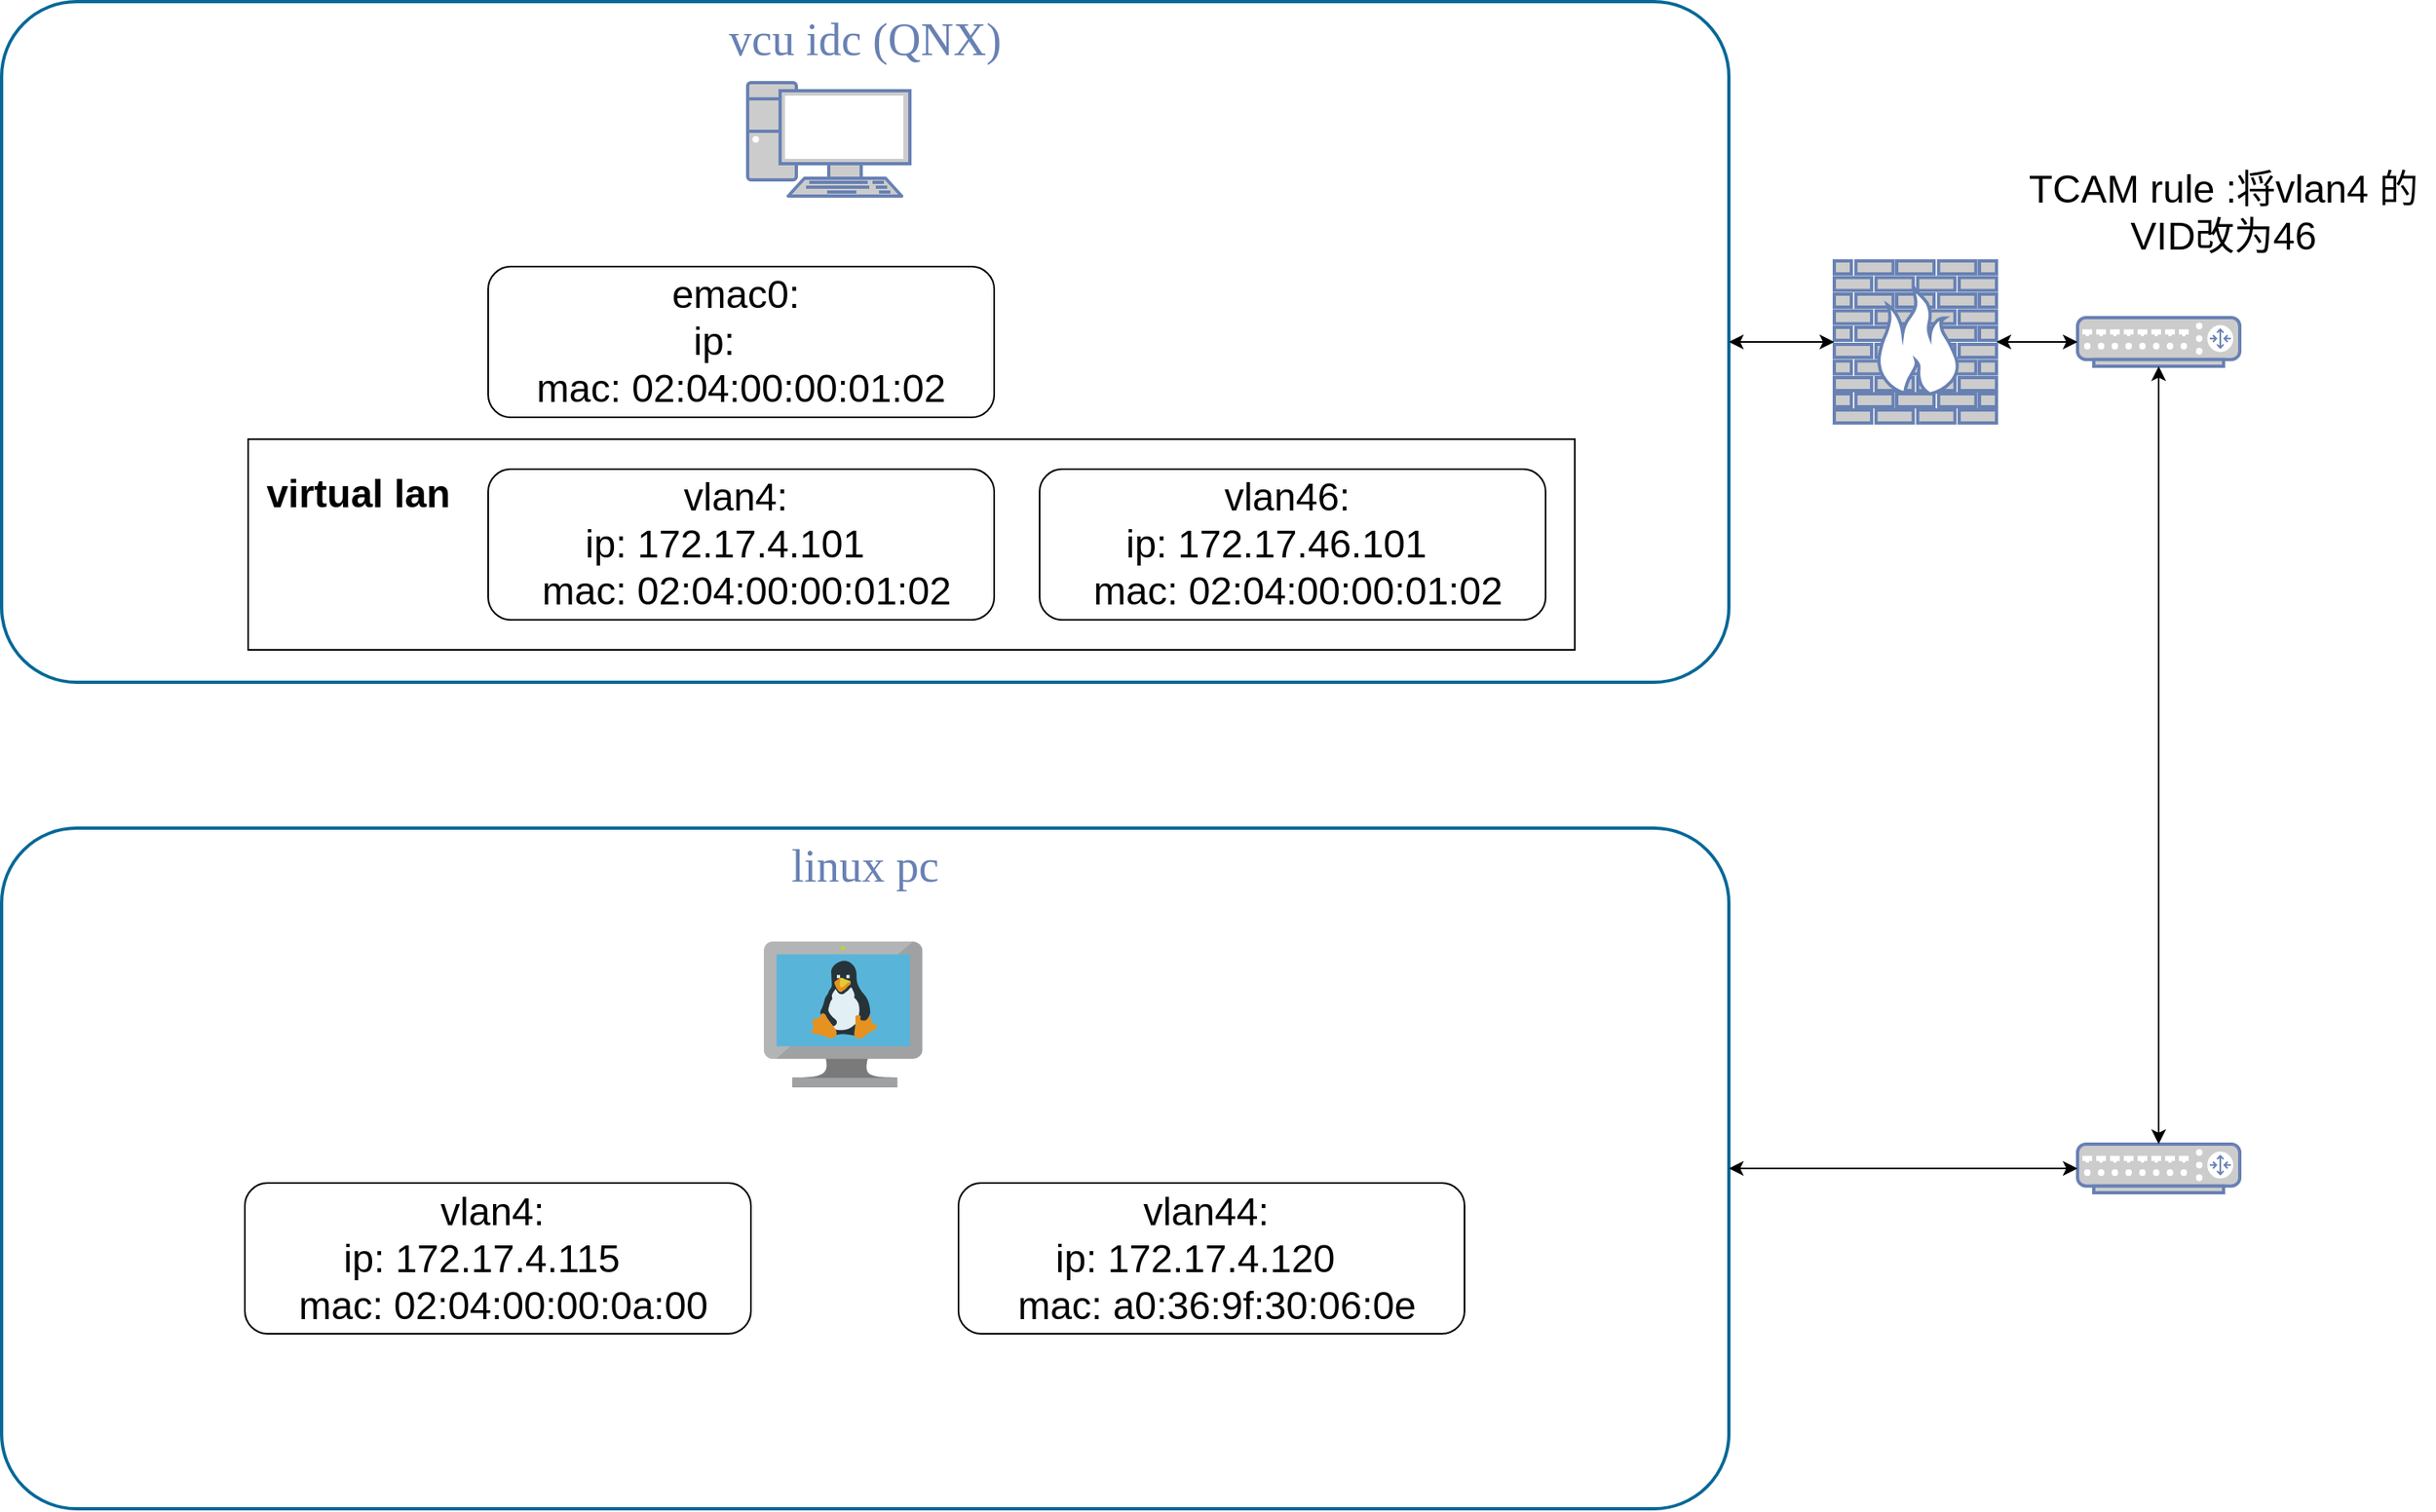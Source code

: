 <mxfile version="22.1.7" type="github">
  <diagram name="Page-1" id="bfe91b75-5d2c-26a0-9c1d-138518896778">
    <mxGraphModel dx="2056" dy="1146" grid="1" gridSize="10" guides="1" tooltips="1" connect="1" arrows="1" fold="1" page="1" pageScale="1" pageWidth="1100" pageHeight="850" background="none" math="0" shadow="0">
      <root>
        <mxCell id="0" />
        <mxCell id="1" parent="0" />
        <mxCell id="HTmOLv7qJEctIhOdHriU-25" value="" style="rounded=0;whiteSpace=wrap;html=1;fillColor=none;" vertex="1" parent="1">
          <mxGeometry x="302" y="320" width="818" height="130" as="geometry" />
        </mxCell>
        <mxCell id="7c3789c024ecab99-78" value="vcu idc (QNX)" style="rounded=1;whiteSpace=wrap;html=1;shadow=0;comic=0;strokeColor=#036897;strokeWidth=2;fillColor=none;fontFamily=Verdana;fontSize=28;fontColor=#6881B3;align=center;arcSize=11;verticalAlign=top;" parent="1" vertex="1">
          <mxGeometry x="150" y="50" width="1065" height="420" as="geometry" />
        </mxCell>
        <mxCell id="7c3789c024ecab99-10" value="" style="fontColor=#0066CC;verticalAlign=top;verticalLabelPosition=bottom;labelPosition=center;align=center;html=1;fillColor=#CCCCCC;strokeColor=#6881B3;gradientColor=none;gradientDirection=north;strokeWidth=2;shape=mxgraph.networks.router;rounded=0;shadow=0;comic=0;" parent="1" vertex="1">
          <mxGeometry x="1430" y="755" width="100" height="30" as="geometry" />
        </mxCell>
        <mxCell id="7c3789c024ecab99-1" value="" style="fontColor=#0066CC;verticalAlign=top;verticalLabelPosition=bottom;labelPosition=center;align=center;html=1;fillColor=#CCCCCC;strokeColor=#6881B3;gradientColor=none;gradientDirection=north;strokeWidth=2;shape=mxgraph.networks.pc;rounded=0;shadow=0;comic=0;" parent="1" vertex="1">
          <mxGeometry x="610.0" y="100" width="100" height="70" as="geometry" />
        </mxCell>
        <mxCell id="7c3789c024ecab99-54" value="" style="fontColor=#0066CC;verticalAlign=top;verticalLabelPosition=bottom;labelPosition=center;align=center;html=1;fillColor=#CCCCCC;strokeColor=#6881B3;gradientColor=none;gradientDirection=north;strokeWidth=2;shape=mxgraph.networks.router;rounded=0;shadow=0;comic=0;" parent="1" vertex="1">
          <mxGeometry x="1430" y="245" width="100" height="30" as="geometry" />
        </mxCell>
        <mxCell id="HTmOLv7qJEctIhOdHriU-1" value="linux pc" style="rounded=1;whiteSpace=wrap;html=1;shadow=0;comic=0;strokeColor=#036897;strokeWidth=2;fillColor=none;fontFamily=Verdana;fontSize=28;fontColor=#6881B3;align=center;arcSize=11;verticalAlign=top;" vertex="1" parent="1">
          <mxGeometry x="150" y="560" width="1065" height="420" as="geometry" />
        </mxCell>
        <mxCell id="7c3789c024ecab99-8" value="" style="fontColor=#0066CC;verticalAlign=top;verticalLabelPosition=bottom;labelPosition=center;align=center;html=1;fillColor=#CCCCCC;strokeColor=#6881B3;gradientColor=none;gradientDirection=north;strokeWidth=2;shape=mxgraph.networks.firewall;rounded=0;shadow=0;comic=0;" parent="1" vertex="1">
          <mxGeometry x="1280" y="210" width="100" height="100" as="geometry" />
        </mxCell>
        <mxCell id="HTmOLv7qJEctIhOdHriU-3" value="" style="image;sketch=0;aspect=fixed;html=1;points=[];align=center;fontSize=12;image=img/lib/mscae/VM_Linux.svg;" vertex="1" parent="1">
          <mxGeometry x="620" y="630" width="97.83" height="90" as="geometry" />
        </mxCell>
        <mxCell id="HTmOLv7qJEctIhOdHriU-16" value="&lt;font style=&quot;font-size: 24px;&quot;&gt;vlan4:&amp;nbsp;&lt;br style=&quot;border-color: var(--border-color);&quot;&gt;ip: 172.17.4.115&amp;nbsp; &amp;nbsp; &amp;nbsp;mac:&amp;nbsp;02:04:00:00:0a:00&lt;/font&gt;" style="rounded=1;whiteSpace=wrap;html=1;" vertex="1" parent="1">
          <mxGeometry x="300" y="779" width="312" height="93" as="geometry" />
        </mxCell>
        <mxCell id="HTmOLv7qJEctIhOdHriU-17" value="&lt;font style=&quot;font-size: 24px;&quot;&gt;vlan44:&amp;nbsp;&lt;br style=&quot;border-color: var(--border-color);&quot;&gt;ip: 172.17.4.120&amp;nbsp; &amp;nbsp; &amp;nbsp;mac:&amp;nbsp;a0:36:9f:30:06:0e&lt;/font&gt;" style="rounded=1;whiteSpace=wrap;html=1;" vertex="1" parent="1">
          <mxGeometry x="740" y="779" width="312" height="93" as="geometry" />
        </mxCell>
        <mxCell id="HTmOLv7qJEctIhOdHriU-21" value="&lt;font style=&quot;font-size: 24px;&quot;&gt;vlan4:&amp;nbsp;&lt;br style=&quot;border-color: var(--border-color);&quot;&gt;ip: 172.17.4.101&amp;nbsp; &amp;nbsp; &amp;nbsp;mac:&amp;nbsp;02:04:00:00:01:02&lt;/font&gt;" style="rounded=1;whiteSpace=wrap;html=1;" vertex="1" parent="1">
          <mxGeometry x="450" y="338.5" width="312" height="93" as="geometry" />
        </mxCell>
        <mxCell id="HTmOLv7qJEctIhOdHriU-22" value="&lt;font style=&quot;font-size: 24px;&quot;&gt;vlan46:&amp;nbsp;&lt;br style=&quot;border-color: var(--border-color);&quot;&gt;ip: 172.17.46.101&amp;nbsp; &amp;nbsp; &amp;nbsp;mac:&amp;nbsp;02:04:00:00:01:02&lt;/font&gt;" style="rounded=1;whiteSpace=wrap;html=1;" vertex="1" parent="1">
          <mxGeometry x="790" y="338.5" width="312" height="93" as="geometry" />
        </mxCell>
        <mxCell id="HTmOLv7qJEctIhOdHriU-23" value="&lt;font style=&quot;font-size: 24px;&quot;&gt;emac0:&amp;nbsp;&lt;br style=&quot;border-color: var(--border-color);&quot;&gt;ip:&amp;nbsp; &amp;nbsp; &amp;nbsp; mac:&amp;nbsp;02:04:00:00:01:02&lt;/font&gt;" style="rounded=1;whiteSpace=wrap;html=1;" vertex="1" parent="1">
          <mxGeometry x="450" y="213.5" width="312" height="93" as="geometry" />
        </mxCell>
        <mxCell id="HTmOLv7qJEctIhOdHriU-26" value="&lt;font style=&quot;font-size: 24px;&quot;&gt;&lt;b&gt;virtual lan&lt;/b&gt;&lt;/font&gt;" style="text;html=1;strokeColor=none;fillColor=none;align=center;verticalAlign=middle;whiteSpace=wrap;rounded=0;" vertex="1" parent="1">
          <mxGeometry x="310" y="338.5" width="120" height="30" as="geometry" />
        </mxCell>
        <mxCell id="HTmOLv7qJEctIhOdHriU-35" value="" style="endArrow=classic;startArrow=classic;html=1;rounded=0;exitX=0.5;exitY=0;exitDx=0;exitDy=0;exitPerimeter=0;entryX=0.5;entryY=1;entryDx=0;entryDy=0;entryPerimeter=0;" edge="1" parent="1" source="7c3789c024ecab99-10" target="7c3789c024ecab99-54">
          <mxGeometry width="50" height="50" relative="1" as="geometry">
            <mxPoint x="740" y="450" as="sourcePoint" />
            <mxPoint x="790" y="400" as="targetPoint" />
          </mxGeometry>
        </mxCell>
        <mxCell id="HTmOLv7qJEctIhOdHriU-37" value="" style="endArrow=classic;startArrow=classic;html=1;rounded=0;entryX=0;entryY=0.5;entryDx=0;entryDy=0;entryPerimeter=0;exitX=1;exitY=0.5;exitDx=0;exitDy=0;" edge="1" parent="1" source="HTmOLv7qJEctIhOdHriU-1" target="7c3789c024ecab99-10">
          <mxGeometry width="50" height="50" relative="1" as="geometry">
            <mxPoint x="1300" y="820" as="sourcePoint" />
            <mxPoint x="1350" y="770" as="targetPoint" />
          </mxGeometry>
        </mxCell>
        <mxCell id="HTmOLv7qJEctIhOdHriU-38" value="" style="endArrow=classic;startArrow=classic;html=1;rounded=0;entryX=0;entryY=0.5;entryDx=0;entryDy=0;entryPerimeter=0;exitX=1;exitY=0.5;exitDx=0;exitDy=0;exitPerimeter=0;" edge="1" parent="1" source="7c3789c024ecab99-8" target="7c3789c024ecab99-54">
          <mxGeometry width="50" height="50" relative="1" as="geometry">
            <mxPoint x="1350" y="445" as="sourcePoint" />
            <mxPoint x="1400" y="395" as="targetPoint" />
          </mxGeometry>
        </mxCell>
        <mxCell id="HTmOLv7qJEctIhOdHriU-39" value="" style="endArrow=classic;startArrow=classic;html=1;rounded=0;exitX=1;exitY=0.5;exitDx=0;exitDy=0;entryX=0;entryY=0.5;entryDx=0;entryDy=0;entryPerimeter=0;" edge="1" parent="1" source="7c3789c024ecab99-78" target="7c3789c024ecab99-8">
          <mxGeometry width="50" height="50" relative="1" as="geometry">
            <mxPoint x="1260" y="460" as="sourcePoint" />
            <mxPoint x="1310" y="410" as="targetPoint" />
          </mxGeometry>
        </mxCell>
        <mxCell id="HTmOLv7qJEctIhOdHriU-40" value="&lt;font style=&quot;font-size: 24px;&quot;&gt;TCAM rule :将vlan4 的VID改为46&lt;/font&gt;" style="text;html=1;strokeColor=none;fillColor=none;align=center;verticalAlign=middle;whiteSpace=wrap;rounded=0;" vertex="1" parent="1">
          <mxGeometry x="1390" y="130" width="260" height="100" as="geometry" />
        </mxCell>
      </root>
    </mxGraphModel>
  </diagram>
</mxfile>
